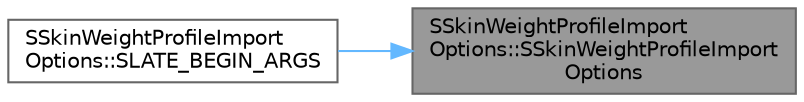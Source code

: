 digraph "SSkinWeightProfileImportOptions::SSkinWeightProfileImportOptions"
{
 // INTERACTIVE_SVG=YES
 // LATEX_PDF_SIZE
  bgcolor="transparent";
  edge [fontname=Helvetica,fontsize=10,labelfontname=Helvetica,labelfontsize=10];
  node [fontname=Helvetica,fontsize=10,shape=box,height=0.2,width=0.4];
  rankdir="RL";
  Node1 [id="Node000001",label="SSkinWeightProfileImport\lOptions::SSkinWeightProfileImport\lOptions",height=0.2,width=0.4,color="gray40", fillcolor="grey60", style="filled", fontcolor="black",tooltip=" "];
  Node1 -> Node2 [id="edge1_Node000001_Node000002",dir="back",color="steelblue1",style="solid",tooltip=" "];
  Node2 [id="Node000002",label="SSkinWeightProfileImport\lOptions::SLATE_BEGIN_ARGS",height=0.2,width=0.4,color="grey40", fillcolor="white", style="filled",URL="$da/dd8/classSSkinWeightProfileImportOptions.html#ae0baf7fc7a6872354c2906fe32d6cc79",tooltip=" "];
}
